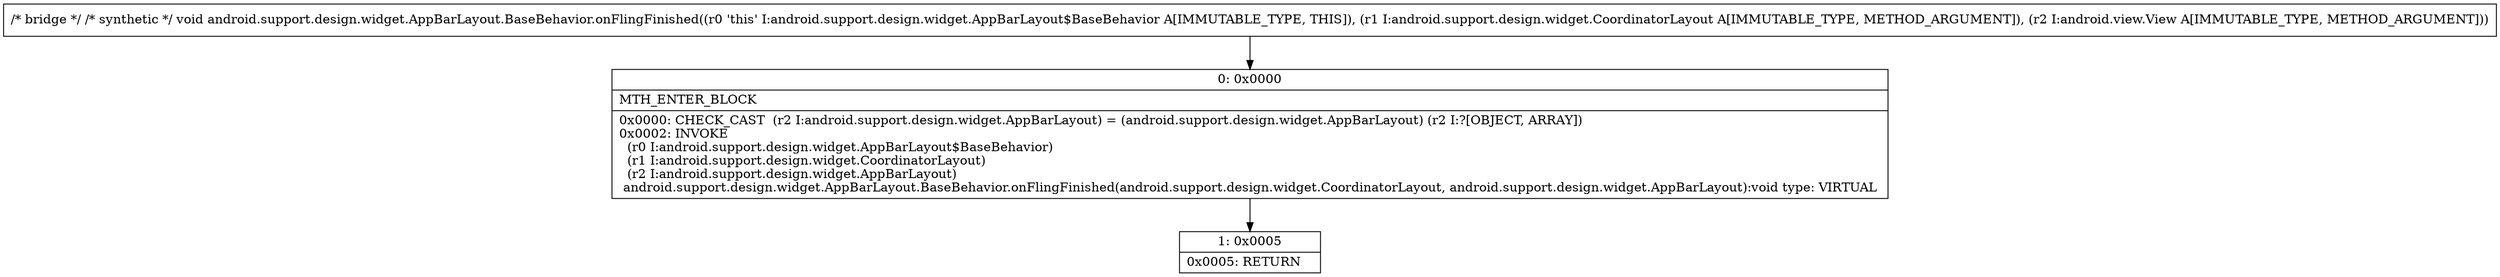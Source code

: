 digraph "CFG forandroid.support.design.widget.AppBarLayout.BaseBehavior.onFlingFinished(Landroid\/support\/design\/widget\/CoordinatorLayout;Landroid\/view\/View;)V" {
Node_0 [shape=record,label="{0\:\ 0x0000|MTH_ENTER_BLOCK\l|0x0000: CHECK_CAST  (r2 I:android.support.design.widget.AppBarLayout) = (android.support.design.widget.AppBarLayout) (r2 I:?[OBJECT, ARRAY]) \l0x0002: INVOKE  \l  (r0 I:android.support.design.widget.AppBarLayout$BaseBehavior)\l  (r1 I:android.support.design.widget.CoordinatorLayout)\l  (r2 I:android.support.design.widget.AppBarLayout)\l android.support.design.widget.AppBarLayout.BaseBehavior.onFlingFinished(android.support.design.widget.CoordinatorLayout, android.support.design.widget.AppBarLayout):void type: VIRTUAL \l}"];
Node_1 [shape=record,label="{1\:\ 0x0005|0x0005: RETURN   \l}"];
MethodNode[shape=record,label="{\/* bridge *\/ \/* synthetic *\/ void android.support.design.widget.AppBarLayout.BaseBehavior.onFlingFinished((r0 'this' I:android.support.design.widget.AppBarLayout$BaseBehavior A[IMMUTABLE_TYPE, THIS]), (r1 I:android.support.design.widget.CoordinatorLayout A[IMMUTABLE_TYPE, METHOD_ARGUMENT]), (r2 I:android.view.View A[IMMUTABLE_TYPE, METHOD_ARGUMENT])) }"];
MethodNode -> Node_0;
Node_0 -> Node_1;
}

